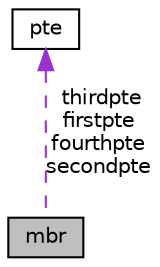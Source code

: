 digraph "mbr"
{
  edge [fontname="Helvetica",fontsize="10",labelfontname="Helvetica",labelfontsize="10"];
  node [fontname="Helvetica",fontsize="10",shape=record];
  Node1 [label="mbr",height=0.2,width=0.4,color="black", fillcolor="grey75", style="filled", fontcolor="black"];
  Node2 -> Node1 [dir="back",color="darkorchid3",fontsize="10",style="dashed",label=" thirdpte\nfirstpte\nfourthpte\nsecondpte" ,fontname="Helvetica"];
  Node2 [label="pte",height=0.2,width=0.4,color="black", fillcolor="white", style="filled",URL="$a00302.html",tooltip="Partition Table Entry. "];
}
